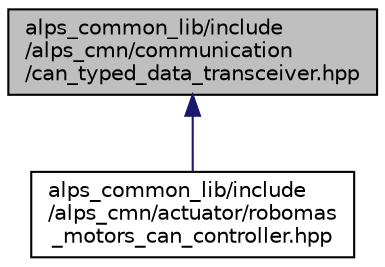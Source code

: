 digraph "alps_common_lib/include/alps_cmn/communication/can_typed_data_transceiver.hpp"
{
 // LATEX_PDF_SIZE
  edge [fontname="Helvetica",fontsize="10",labelfontname="Helvetica",labelfontsize="10"];
  node [fontname="Helvetica",fontsize="10",shape=record];
  Node1 [label="alps_common_lib/include\l/alps_cmn/communication\l/can_typed_data_transceiver.hpp",height=0.2,width=0.4,color="black", fillcolor="grey75", style="filled", fontcolor="black",tooltip="CAN通信で型付けされたデータの送受信を行うライブラリ"];
  Node1 -> Node2 [dir="back",color="midnightblue",fontsize="10",style="solid",fontname="Helvetica"];
  Node2 [label="alps_common_lib/include\l/alps_cmn/actuator/robomas\l_motors_can_controller.hpp",height=0.2,width=0.4,color="black", fillcolor="white", style="filled",URL="$robomas__motors__can__controller_8hpp.html",tooltip=" "];
}
